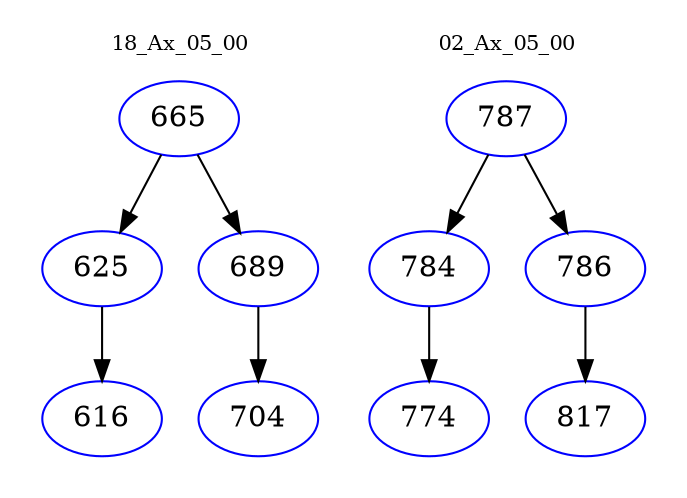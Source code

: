 digraph{
subgraph cluster_0 {
color = white
label = "18_Ax_05_00";
fontsize=10;
T0_665 [label="665", color="blue"]
T0_665 -> T0_625 [color="black"]
T0_625 [label="625", color="blue"]
T0_625 -> T0_616 [color="black"]
T0_616 [label="616", color="blue"]
T0_665 -> T0_689 [color="black"]
T0_689 [label="689", color="blue"]
T0_689 -> T0_704 [color="black"]
T0_704 [label="704", color="blue"]
}
subgraph cluster_1 {
color = white
label = "02_Ax_05_00";
fontsize=10;
T1_787 [label="787", color="blue"]
T1_787 -> T1_784 [color="black"]
T1_784 [label="784", color="blue"]
T1_784 -> T1_774 [color="black"]
T1_774 [label="774", color="blue"]
T1_787 -> T1_786 [color="black"]
T1_786 [label="786", color="blue"]
T1_786 -> T1_817 [color="black"]
T1_817 [label="817", color="blue"]
}
}
